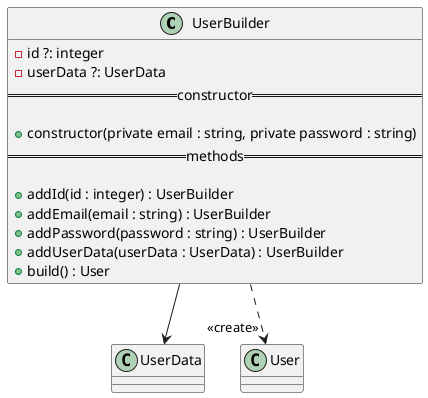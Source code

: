 @startuml UserBuilder Diagram
class UserBuilder {
  - id ?: integer
  - userData ?: UserData
  == constructor ==

  + constructor(private email : string, private password : string)
  == methods ==

  + addId(id : integer) : UserBuilder
  + addEmail(email : string) : UserBuilder
  + addPassword(password : string) : UserBuilder
  + addUserData(userData : UserData) : UserBuilder
  + build() : User
}

UserBuilder --> UserData
UserBuilder ..> "<<create>>" User
@enduml
